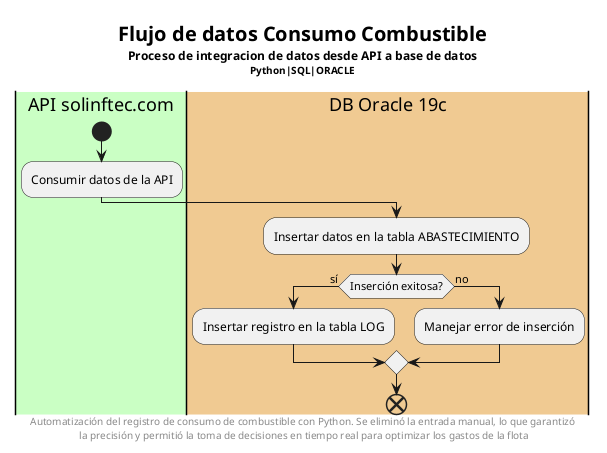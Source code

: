 @startuml

title <size:20>Flujo de datos Consumo Combustible\n<size:12>Proceso de integracion de datos desde API a base de datos\n<size:10>Python|SQL|ORACLE
' Footer con comentario sobre las mejoras
footer Automatización del registro de consumo de combustible con Python. Se eliminó la entrada manual, lo que garantizó\n la precisión y permitió la toma de decisiones en tiempo real para optimizar los gastos de la flota

|#CAFFC4|API solinftec.com|
start
:Consumir datos de la API;

|#F0CA92|DB Oracle 19c|
:Insertar datos en la tabla ABASTECIMIENTO;
if (Inserción exitosa?) then (sí)
  :Insertar registro en la tabla LOG;
else (no)
  :Manejar error de inserción;
endif
end
@enduml